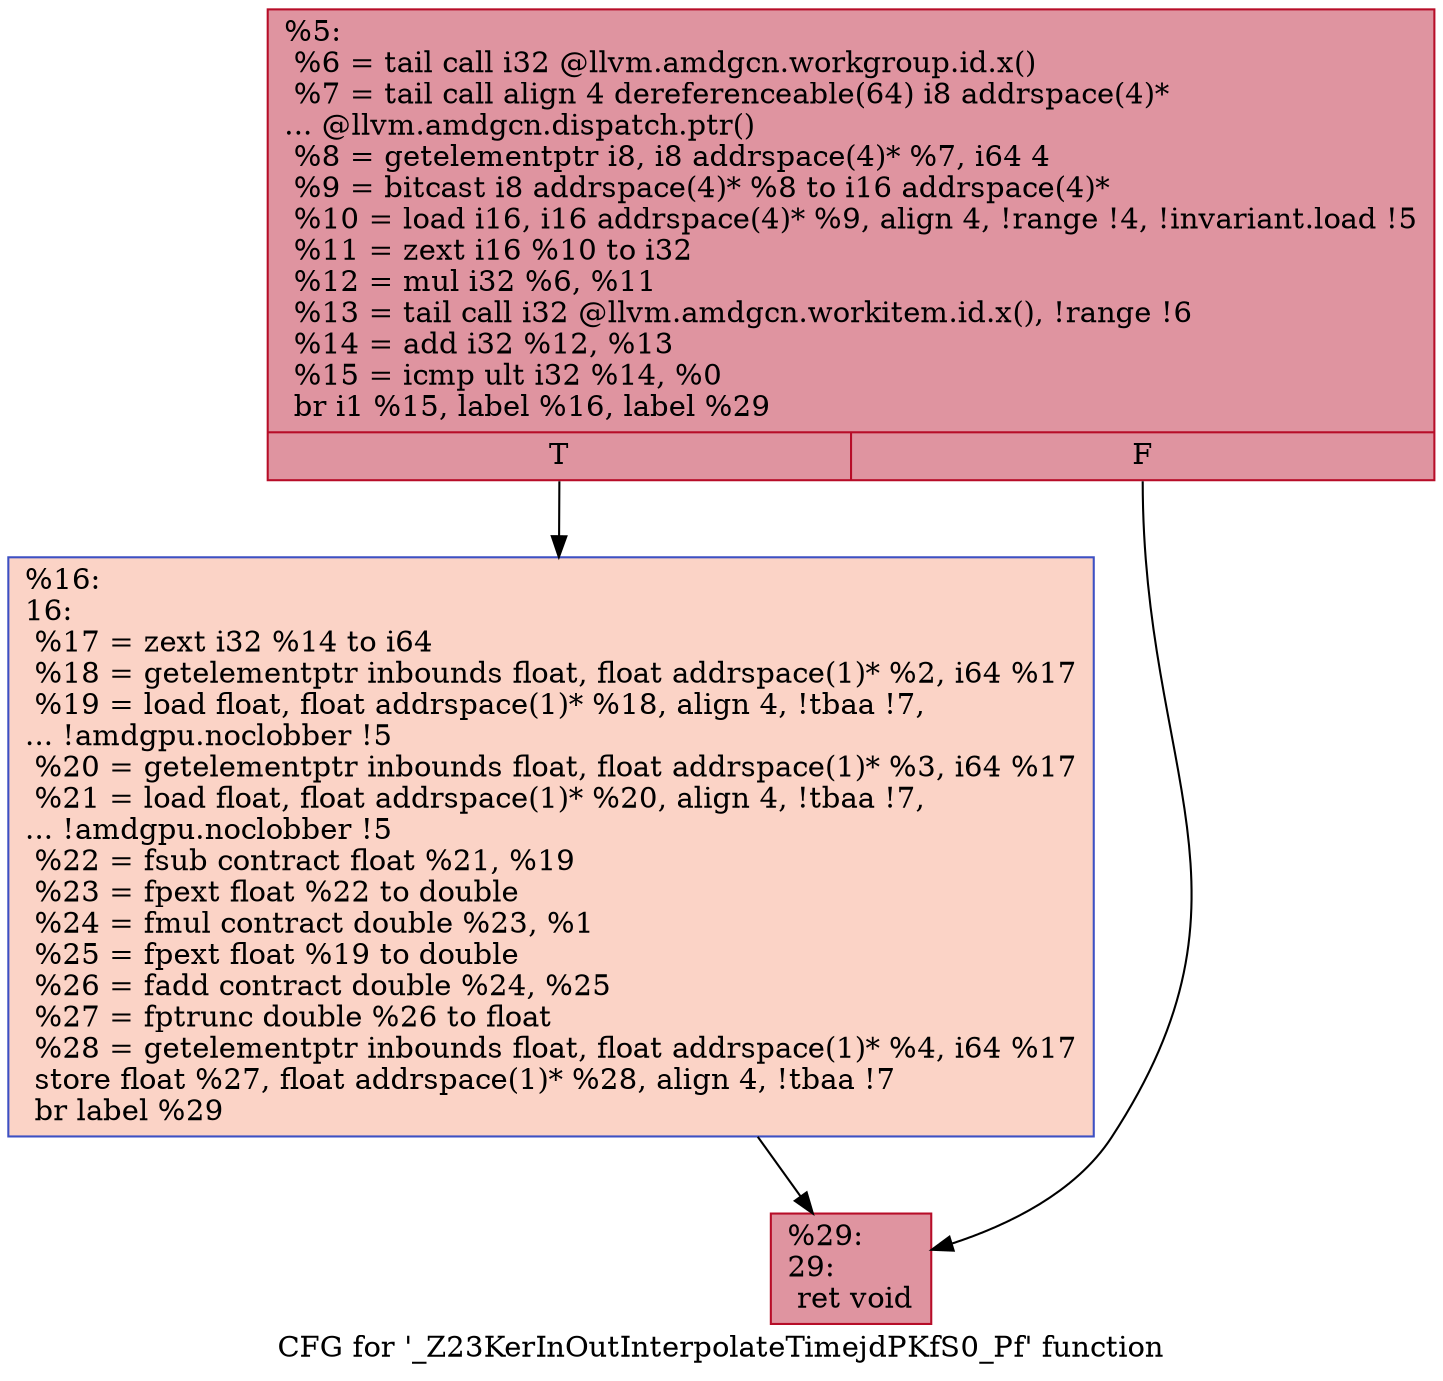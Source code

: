 digraph "CFG for '_Z23KerInOutInterpolateTimejdPKfS0_Pf' function" {
	label="CFG for '_Z23KerInOutInterpolateTimejdPKfS0_Pf' function";

	Node0x59fd240 [shape=record,color="#b70d28ff", style=filled, fillcolor="#b70d2870",label="{%5:\l  %6 = tail call i32 @llvm.amdgcn.workgroup.id.x()\l  %7 = tail call align 4 dereferenceable(64) i8 addrspace(4)*\l... @llvm.amdgcn.dispatch.ptr()\l  %8 = getelementptr i8, i8 addrspace(4)* %7, i64 4\l  %9 = bitcast i8 addrspace(4)* %8 to i16 addrspace(4)*\l  %10 = load i16, i16 addrspace(4)* %9, align 4, !range !4, !invariant.load !5\l  %11 = zext i16 %10 to i32\l  %12 = mul i32 %6, %11\l  %13 = tail call i32 @llvm.amdgcn.workitem.id.x(), !range !6\l  %14 = add i32 %12, %13\l  %15 = icmp ult i32 %14, %0\l  br i1 %15, label %16, label %29\l|{<s0>T|<s1>F}}"];
	Node0x59fd240:s0 -> Node0x59ff140;
	Node0x59fd240:s1 -> Node0x59ff1d0;
	Node0x59ff140 [shape=record,color="#3d50c3ff", style=filled, fillcolor="#f59c7d70",label="{%16:\l16:                                               \l  %17 = zext i32 %14 to i64\l  %18 = getelementptr inbounds float, float addrspace(1)* %2, i64 %17\l  %19 = load float, float addrspace(1)* %18, align 4, !tbaa !7,\l... !amdgpu.noclobber !5\l  %20 = getelementptr inbounds float, float addrspace(1)* %3, i64 %17\l  %21 = load float, float addrspace(1)* %20, align 4, !tbaa !7,\l... !amdgpu.noclobber !5\l  %22 = fsub contract float %21, %19\l  %23 = fpext float %22 to double\l  %24 = fmul contract double %23, %1\l  %25 = fpext float %19 to double\l  %26 = fadd contract double %24, %25\l  %27 = fptrunc double %26 to float\l  %28 = getelementptr inbounds float, float addrspace(1)* %4, i64 %17\l  store float %27, float addrspace(1)* %28, align 4, !tbaa !7\l  br label %29\l}"];
	Node0x59ff140 -> Node0x59ff1d0;
	Node0x59ff1d0 [shape=record,color="#b70d28ff", style=filled, fillcolor="#b70d2870",label="{%29:\l29:                                               \l  ret void\l}"];
}
